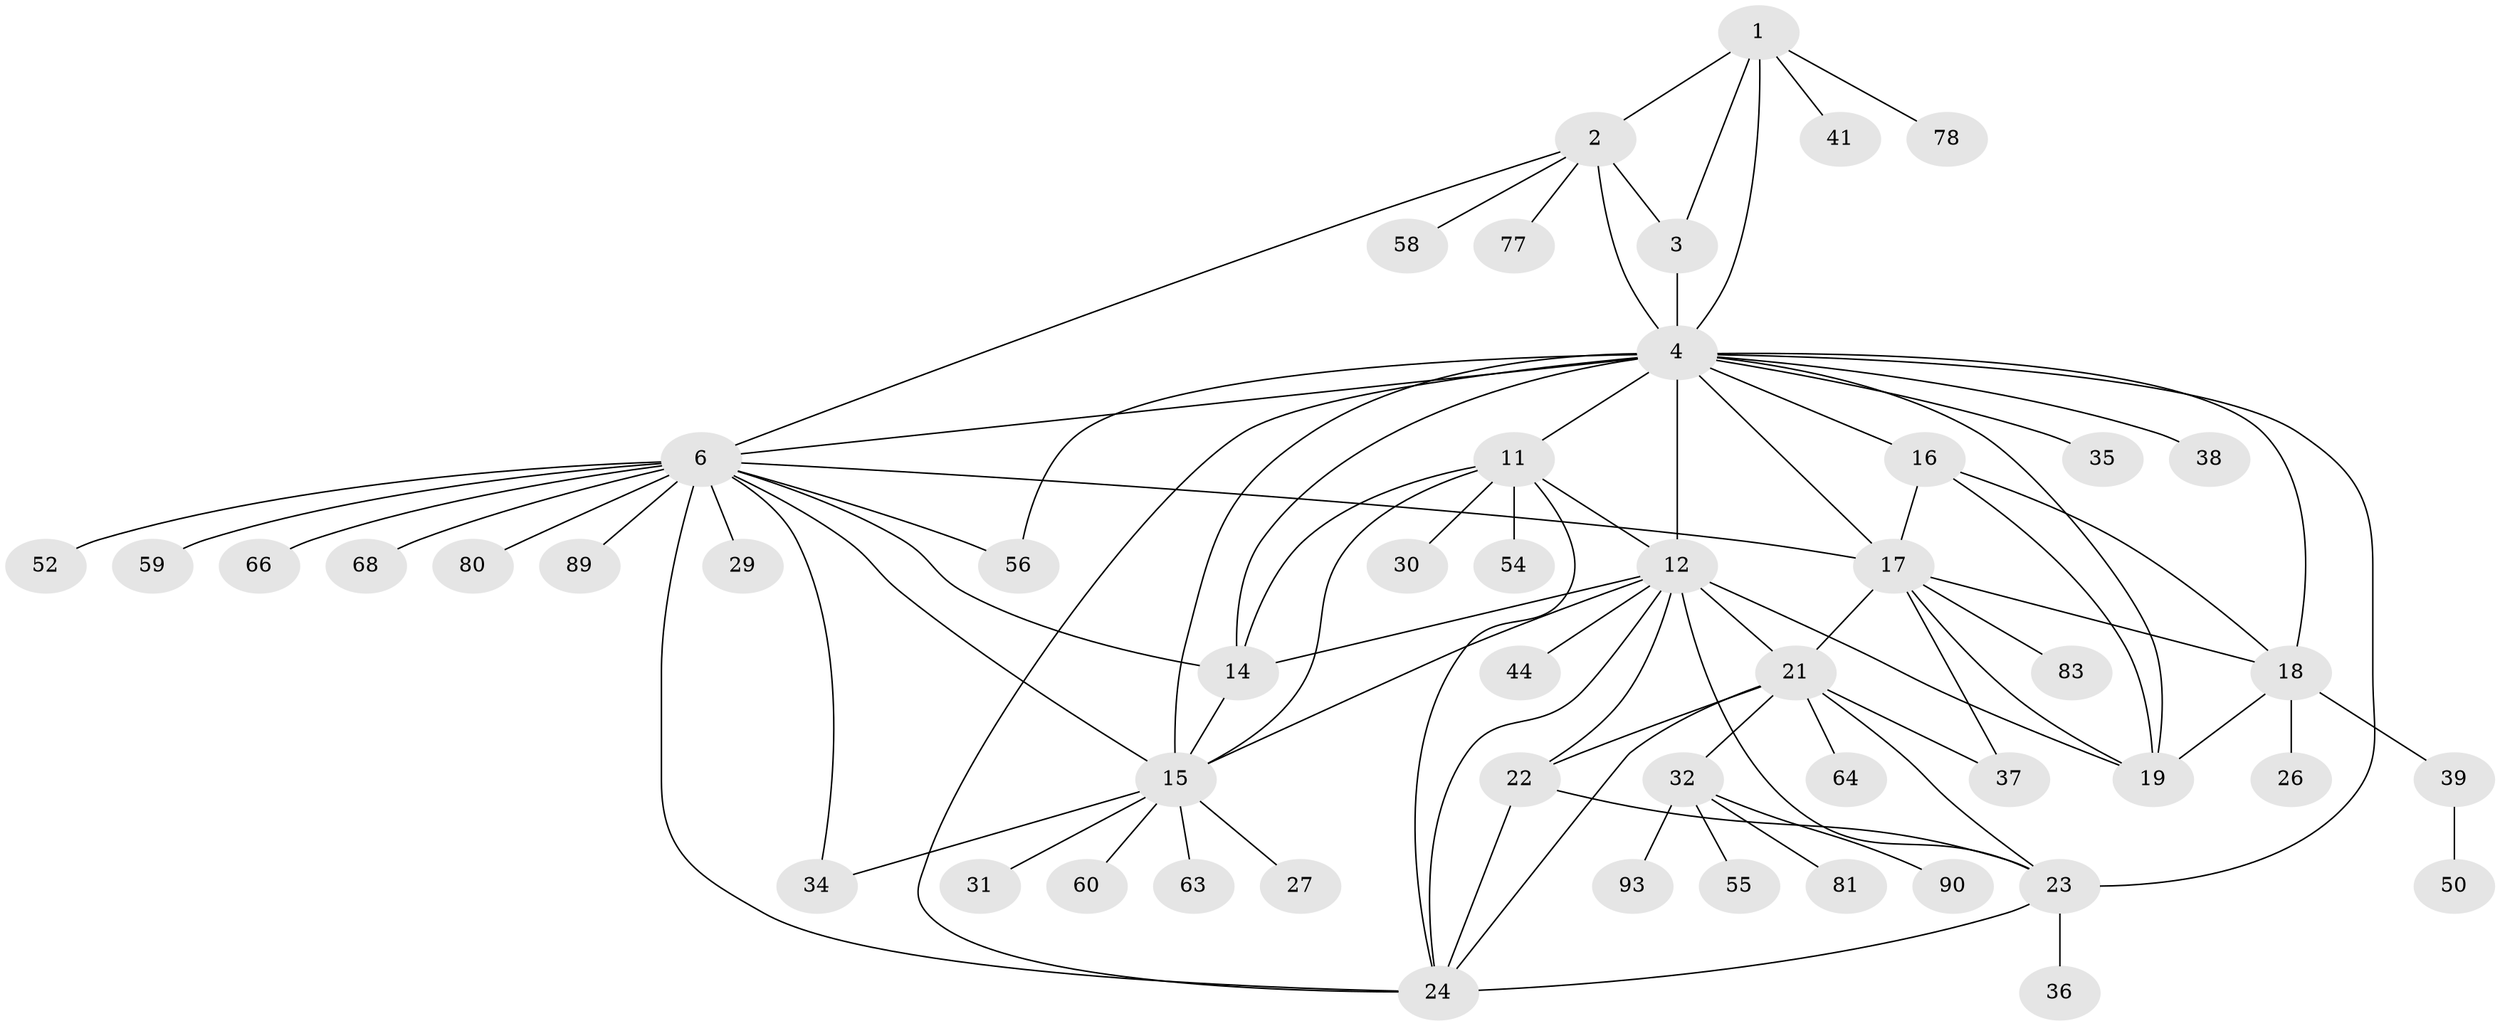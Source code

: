 // original degree distribution, {6: 0.049019607843137254, 7: 0.029411764705882353, 4: 0.049019607843137254, 14: 0.00980392156862745, 8: 0.049019607843137254, 11: 0.00980392156862745, 5: 0.029411764705882353, 10: 0.0196078431372549, 9: 0.0196078431372549, 1: 0.5098039215686274, 2: 0.19607843137254902, 3: 0.029411764705882353}
// Generated by graph-tools (version 1.1) at 2025/16/03/09/25 04:16:03]
// undirected, 51 vertices, 84 edges
graph export_dot {
graph [start="1"]
  node [color=gray90,style=filled];
  1;
  2;
  3;
  4 [super="+5+13"];
  6 [super="+10+7+8+28+42"];
  11 [super="+61+48"];
  12 [super="+76+25"];
  14;
  15;
  16;
  17 [super="+94"];
  18;
  19 [super="+46+67+47"];
  21 [super="+88+82+45"];
  22;
  23;
  24 [super="+70+102+71"];
  26;
  27;
  29;
  30;
  31 [super="+49"];
  32;
  34 [super="+85+40"];
  35;
  36 [super="+51"];
  37;
  38;
  39 [super="+86"];
  41 [super="+100"];
  44;
  50;
  52;
  54;
  55;
  56;
  58;
  59;
  60 [super="+91"];
  63;
  64;
  66;
  68;
  77;
  78;
  80;
  81;
  83;
  89;
  90;
  93;
  1 -- 2;
  1 -- 3;
  1 -- 4 [weight=2];
  1 -- 41;
  1 -- 78;
  2 -- 3;
  2 -- 4 [weight=2];
  2 -- 58;
  2 -- 77;
  2 -- 6;
  3 -- 4 [weight=2];
  4 -- 23;
  4 -- 35;
  4 -- 38;
  4 -- 6;
  4 -- 16;
  4 -- 17;
  4 -- 18;
  4 -- 19;
  4 -- 56;
  4 -- 24;
  4 -- 11;
  4 -- 12;
  4 -- 14;
  4 -- 15;
  6 -- 24;
  6 -- 29;
  6 -- 89;
  6 -- 17;
  6 -- 34;
  6 -- 66 [weight=2];
  6 -- 68;
  6 -- 52;
  6 -- 59;
  6 -- 56;
  6 -- 14;
  6 -- 15;
  6 -- 80;
  11 -- 12;
  11 -- 14;
  11 -- 15;
  11 -- 30;
  11 -- 24;
  11 -- 54;
  12 -- 14;
  12 -- 15;
  12 -- 19;
  12 -- 44;
  12 -- 21;
  12 -- 22;
  12 -- 23;
  12 -- 24;
  14 -- 15;
  15 -- 27;
  15 -- 31;
  15 -- 34;
  15 -- 60;
  15 -- 63;
  16 -- 17;
  16 -- 18;
  16 -- 19;
  17 -- 18;
  17 -- 19;
  17 -- 37;
  17 -- 83;
  17 -- 21;
  18 -- 19;
  18 -- 26;
  18 -- 39;
  21 -- 22;
  21 -- 23;
  21 -- 24;
  21 -- 32;
  21 -- 37;
  21 -- 64;
  22 -- 23;
  22 -- 24;
  23 -- 24;
  23 -- 36;
  32 -- 55;
  32 -- 81;
  32 -- 90;
  32 -- 93;
  39 -- 50;
}
